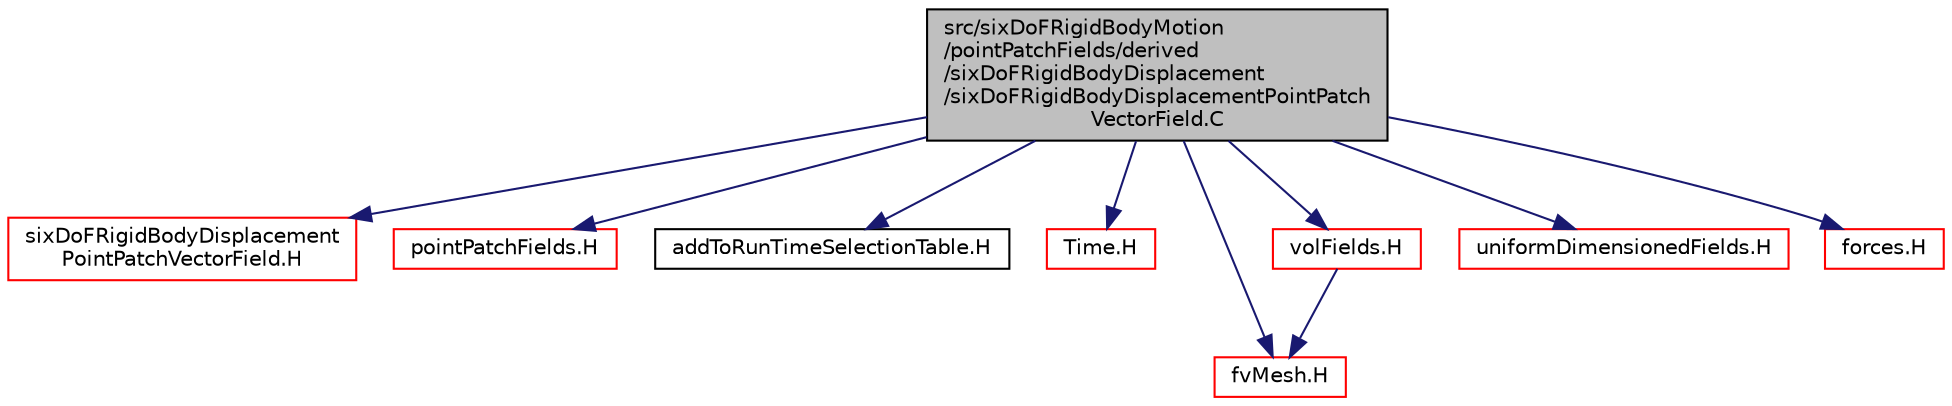 digraph "src/sixDoFRigidBodyMotion/pointPatchFields/derived/sixDoFRigidBodyDisplacement/sixDoFRigidBodyDisplacementPointPatchVectorField.C"
{
  bgcolor="transparent";
  edge [fontname="Helvetica",fontsize="10",labelfontname="Helvetica",labelfontsize="10"];
  node [fontname="Helvetica",fontsize="10",shape=record];
  Node0 [label="src/sixDoFRigidBodyMotion\l/pointPatchFields/derived\l/sixDoFRigidBodyDisplacement\l/sixDoFRigidBodyDisplacementPointPatch\lVectorField.C",height=0.2,width=0.4,color="black", fillcolor="grey75", style="filled", fontcolor="black"];
  Node0 -> Node1 [color="midnightblue",fontsize="10",style="solid",fontname="Helvetica"];
  Node1 [label="sixDoFRigidBodyDisplacement\lPointPatchVectorField.H",height=0.2,width=0.4,color="red",URL="$a15248.html"];
  Node0 -> Node222 [color="midnightblue",fontsize="10",style="solid",fontname="Helvetica"];
  Node222 [label="pointPatchFields.H",height=0.2,width=0.4,color="red",URL="$a10880.html"];
  Node0 -> Node224 [color="midnightblue",fontsize="10",style="solid",fontname="Helvetica"];
  Node224 [label="addToRunTimeSelectionTable.H",height=0.2,width=0.4,color="black",URL="$a09989.html",tooltip="Macros for easy insertion into run-time selection tables. "];
  Node0 -> Node184 [color="midnightblue",fontsize="10",style="solid",fontname="Helvetica"];
  Node184 [label="Time.H",height=0.2,width=0.4,color="red",URL="$a10025.html"];
  Node0 -> Node225 [color="midnightblue",fontsize="10",style="solid",fontname="Helvetica"];
  Node225 [label="fvMesh.H",height=0.2,width=0.4,color="red",URL="$a03719.html"];
  Node0 -> Node327 [color="midnightblue",fontsize="10",style="solid",fontname="Helvetica"];
  Node327 [label="volFields.H",height=0.2,width=0.4,color="red",URL="$a02912.html"];
  Node327 -> Node225 [color="midnightblue",fontsize="10",style="solid",fontname="Helvetica"];
  Node0 -> Node359 [color="midnightblue",fontsize="10",style="solid",fontname="Helvetica"];
  Node359 [label="uniformDimensionedFields.H",height=0.2,width=0.4,color="red",URL="$a10901.html"];
  Node0 -> Node361 [color="midnightblue",fontsize="10",style="solid",fontname="Helvetica"];
  Node361 [label="forces.H",height=0.2,width=0.4,color="red",URL="$a04904.html"];
}
